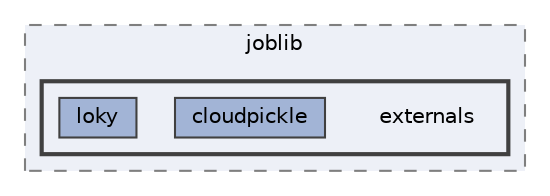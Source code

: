 digraph "/home/jam/Research/IRES-2025/dev/src/llm-scripts/testing/hypothesis-testing/hyp-env/lib/python3.12/site-packages/joblib/externals"
{
 // LATEX_PDF_SIZE
  bgcolor="transparent";
  edge [fontname=Helvetica,fontsize=10,labelfontname=Helvetica,labelfontsize=10];
  node [fontname=Helvetica,fontsize=10,shape=box,height=0.2,width=0.4];
  compound=true
  subgraph clusterdir_48ac842f17c86a44117628dc3d2d407a {
    graph [ bgcolor="#edf0f7", pencolor="grey50", label="joblib", fontname=Helvetica,fontsize=10 style="filled,dashed", URL="dir_48ac842f17c86a44117628dc3d2d407a.html",tooltip=""]
  subgraph clusterdir_a4c02b581f3bdfa65c851e57684a9345 {
    graph [ bgcolor="#edf0f7", pencolor="grey25", label="", fontname=Helvetica,fontsize=10 style="filled,bold", URL="dir_a4c02b581f3bdfa65c851e57684a9345.html",tooltip=""]
    dir_a4c02b581f3bdfa65c851e57684a9345 [shape=plaintext, label="externals"];
  dir_41fa11f79d48e433b711c3882ad8f225 [label="cloudpickle", fillcolor="#a2b4d6", color="grey25", style="filled", URL="dir_41fa11f79d48e433b711c3882ad8f225.html",tooltip=""];
  dir_b091fe2040ea0341679db87d0a654bdf [label="loky", fillcolor="#a2b4d6", color="grey25", style="filled", URL="dir_b091fe2040ea0341679db87d0a654bdf.html",tooltip=""];
  }
  }
}
